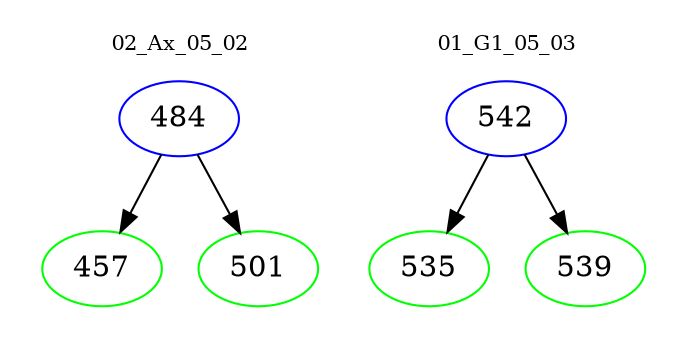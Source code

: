 digraph{
subgraph cluster_0 {
color = white
label = "02_Ax_05_02";
fontsize=10;
T0_484 [label="484", color="blue"]
T0_484 -> T0_457 [color="black"]
T0_457 [label="457", color="green"]
T0_484 -> T0_501 [color="black"]
T0_501 [label="501", color="green"]
}
subgraph cluster_1 {
color = white
label = "01_G1_05_03";
fontsize=10;
T1_542 [label="542", color="blue"]
T1_542 -> T1_535 [color="black"]
T1_535 [label="535", color="green"]
T1_542 -> T1_539 [color="black"]
T1_539 [label="539", color="green"]
}
}
